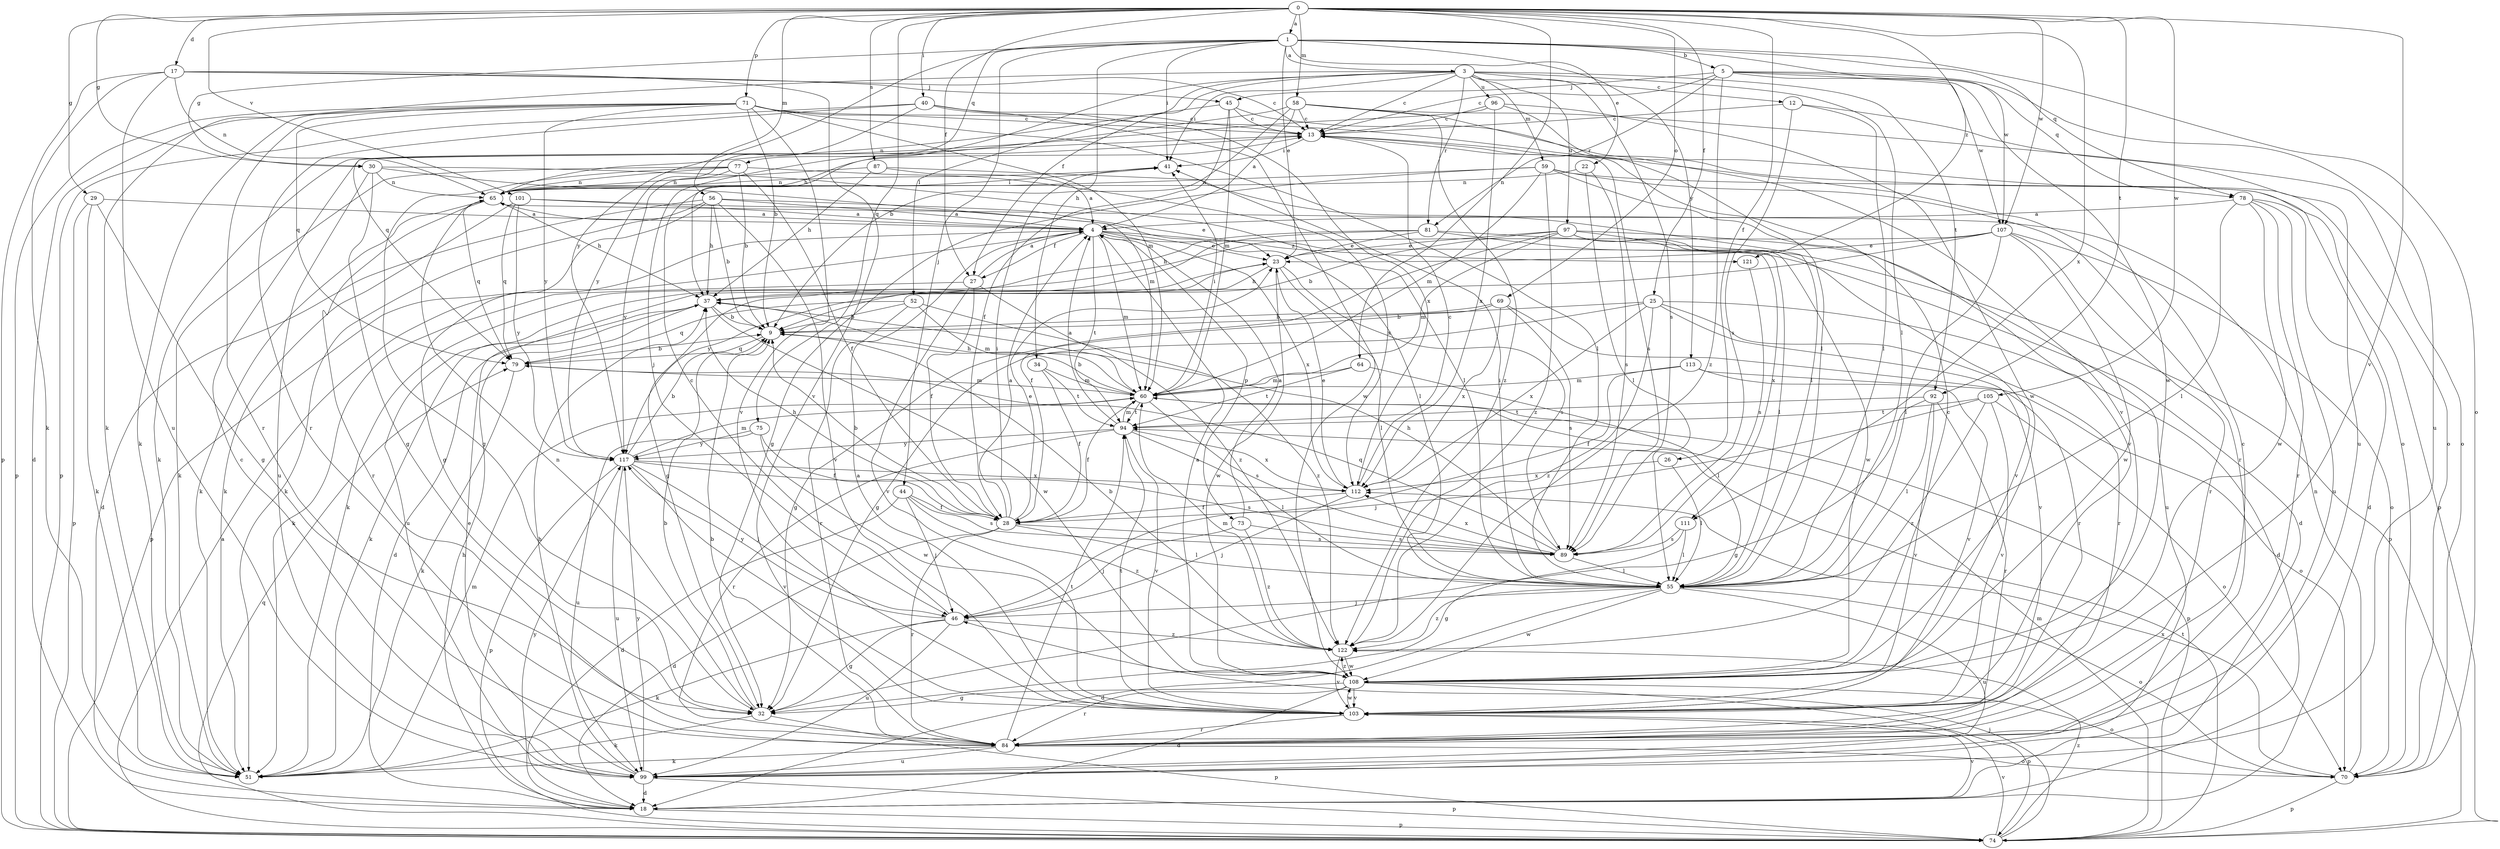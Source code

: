 strict digraph  {
0;
1;
3;
4;
5;
9;
12;
13;
17;
18;
22;
23;
25;
26;
27;
28;
29;
30;
32;
34;
37;
40;
41;
44;
45;
46;
51;
52;
55;
56;
58;
59;
60;
64;
65;
69;
70;
71;
73;
74;
75;
77;
78;
79;
81;
84;
87;
89;
92;
94;
96;
97;
99;
101;
103;
105;
107;
108;
111;
112;
113;
117;
121;
122;
0 -> 1  [label=a];
0 -> 17  [label=d];
0 -> 25  [label=f];
0 -> 26  [label=f];
0 -> 27  [label=f];
0 -> 29  [label=g];
0 -> 30  [label=g];
0 -> 40  [label=i];
0 -> 56  [label=m];
0 -> 58  [label=m];
0 -> 64  [label=n];
0 -> 69  [label=o];
0 -> 71  [label=p];
0 -> 75  [label=q];
0 -> 87  [label=s];
0 -> 92  [label=t];
0 -> 101  [label=v];
0 -> 103  [label=v];
0 -> 105  [label=w];
0 -> 107  [label=w];
0 -> 111  [label=x];
0 -> 121  [label=z];
1 -> 3  [label=a];
1 -> 5  [label=b];
1 -> 22  [label=e];
1 -> 23  [label=e];
1 -> 30  [label=g];
1 -> 34  [label=h];
1 -> 41  [label=i];
1 -> 44  [label=j];
1 -> 70  [label=o];
1 -> 77  [label=q];
1 -> 78  [label=q];
1 -> 107  [label=w];
1 -> 113  [label=y];
1 -> 117  [label=y];
3 -> 12  [label=c];
3 -> 13  [label=c];
3 -> 27  [label=f];
3 -> 37  [label=h];
3 -> 41  [label=i];
3 -> 51  [label=k];
3 -> 52  [label=l];
3 -> 55  [label=l];
3 -> 59  [label=m];
3 -> 81  [label=r];
3 -> 89  [label=s];
3 -> 92  [label=t];
3 -> 96  [label=u];
3 -> 97  [label=u];
4 -> 23  [label=e];
4 -> 27  [label=f];
4 -> 60  [label=m];
4 -> 73  [label=p];
4 -> 74  [label=p];
4 -> 94  [label=t];
4 -> 111  [label=x];
4 -> 112  [label=x];
4 -> 121  [label=z];
5 -> 13  [label=c];
5 -> 45  [label=j];
5 -> 78  [label=q];
5 -> 81  [label=r];
5 -> 99  [label=u];
5 -> 107  [label=w];
5 -> 108  [label=w];
5 -> 122  [label=z];
9 -> 79  [label=q];
12 -> 13  [label=c];
12 -> 55  [label=l];
12 -> 89  [label=s];
12 -> 99  [label=u];
13 -> 41  [label=i];
13 -> 51  [label=k];
13 -> 89  [label=s];
17 -> 13  [label=c];
17 -> 45  [label=j];
17 -> 51  [label=k];
17 -> 65  [label=n];
17 -> 74  [label=p];
17 -> 99  [label=u];
17 -> 103  [label=v];
18 -> 37  [label=h];
18 -> 74  [label=p];
18 -> 103  [label=v];
18 -> 117  [label=y];
22 -> 55  [label=l];
22 -> 65  [label=n];
22 -> 89  [label=s];
23 -> 37  [label=h];
23 -> 55  [label=l];
23 -> 89  [label=s];
23 -> 99  [label=u];
23 -> 108  [label=w];
25 -> 9  [label=b];
25 -> 18  [label=d];
25 -> 32  [label=g];
25 -> 84  [label=r];
25 -> 103  [label=v];
25 -> 112  [label=x];
25 -> 122  [label=z];
26 -> 55  [label=l];
26 -> 112  [label=x];
27 -> 4  [label=a];
27 -> 28  [label=f];
27 -> 51  [label=k];
27 -> 103  [label=v];
27 -> 122  [label=z];
28 -> 4  [label=a];
28 -> 9  [label=b];
28 -> 18  [label=d];
28 -> 23  [label=e];
28 -> 37  [label=h];
28 -> 41  [label=i];
28 -> 55  [label=l];
28 -> 84  [label=r];
28 -> 89  [label=s];
29 -> 4  [label=a];
29 -> 32  [label=g];
29 -> 51  [label=k];
29 -> 74  [label=p];
30 -> 32  [label=g];
30 -> 55  [label=l];
30 -> 60  [label=m];
30 -> 65  [label=n];
30 -> 99  [label=u];
32 -> 9  [label=b];
32 -> 51  [label=k];
32 -> 65  [label=n];
32 -> 74  [label=p];
34 -> 28  [label=f];
34 -> 60  [label=m];
34 -> 94  [label=t];
37 -> 9  [label=b];
37 -> 18  [label=d];
37 -> 51  [label=k];
37 -> 108  [label=w];
40 -> 13  [label=c];
40 -> 74  [label=p];
40 -> 84  [label=r];
40 -> 108  [label=w];
40 -> 112  [label=x];
40 -> 117  [label=y];
41 -> 65  [label=n];
44 -> 18  [label=d];
44 -> 28  [label=f];
44 -> 46  [label=j];
44 -> 89  [label=s];
44 -> 122  [label=z];
45 -> 13  [label=c];
45 -> 28  [label=f];
45 -> 60  [label=m];
45 -> 65  [label=n];
45 -> 70  [label=o];
46 -> 13  [label=c];
46 -> 32  [label=g];
46 -> 51  [label=k];
46 -> 99  [label=u];
46 -> 117  [label=y];
46 -> 122  [label=z];
51 -> 60  [label=m];
52 -> 9  [label=b];
52 -> 60  [label=m];
52 -> 79  [label=q];
52 -> 84  [label=r];
52 -> 122  [label=z];
55 -> 18  [label=d];
55 -> 41  [label=i];
55 -> 46  [label=j];
55 -> 70  [label=o];
55 -> 99  [label=u];
55 -> 108  [label=w];
55 -> 122  [label=z];
56 -> 4  [label=a];
56 -> 9  [label=b];
56 -> 18  [label=d];
56 -> 23  [label=e];
56 -> 32  [label=g];
56 -> 37  [label=h];
56 -> 51  [label=k];
56 -> 103  [label=v];
58 -> 4  [label=a];
58 -> 9  [label=b];
58 -> 13  [label=c];
58 -> 46  [label=j];
58 -> 70  [label=o];
58 -> 103  [label=v];
58 -> 122  [label=z];
59 -> 32  [label=g];
59 -> 60  [label=m];
59 -> 65  [label=n];
59 -> 74  [label=p];
59 -> 84  [label=r];
59 -> 103  [label=v];
59 -> 122  [label=z];
60 -> 9  [label=b];
60 -> 28  [label=f];
60 -> 37  [label=h];
60 -> 41  [label=i];
60 -> 74  [label=p];
60 -> 89  [label=s];
60 -> 94  [label=t];
64 -> 55  [label=l];
64 -> 60  [label=m];
64 -> 94  [label=t];
65 -> 4  [label=a];
65 -> 37  [label=h];
65 -> 41  [label=i];
65 -> 51  [label=k];
65 -> 79  [label=q];
65 -> 84  [label=r];
69 -> 9  [label=b];
69 -> 32  [label=g];
69 -> 84  [label=r];
69 -> 89  [label=s];
69 -> 112  [label=x];
70 -> 65  [label=n];
70 -> 74  [label=p];
70 -> 112  [label=x];
71 -> 9  [label=b];
71 -> 13  [label=c];
71 -> 18  [label=d];
71 -> 51  [label=k];
71 -> 55  [label=l];
71 -> 60  [label=m];
71 -> 70  [label=o];
71 -> 74  [label=p];
71 -> 79  [label=q];
71 -> 84  [label=r];
71 -> 103  [label=v];
71 -> 117  [label=y];
73 -> 4  [label=a];
73 -> 46  [label=j];
73 -> 89  [label=s];
73 -> 122  [label=z];
74 -> 4  [label=a];
74 -> 46  [label=j];
74 -> 60  [label=m];
74 -> 79  [label=q];
74 -> 94  [label=t];
74 -> 103  [label=v];
74 -> 122  [label=z];
75 -> 28  [label=f];
75 -> 99  [label=u];
75 -> 108  [label=w];
75 -> 117  [label=y];
77 -> 9  [label=b];
77 -> 28  [label=f];
77 -> 32  [label=g];
77 -> 51  [label=k];
77 -> 65  [label=n];
77 -> 112  [label=x];
77 -> 117  [label=y];
78 -> 4  [label=a];
78 -> 18  [label=d];
78 -> 55  [label=l];
78 -> 84  [label=r];
78 -> 99  [label=u];
78 -> 108  [label=w];
79 -> 9  [label=b];
79 -> 51  [label=k];
79 -> 60  [label=m];
81 -> 18  [label=d];
81 -> 23  [label=e];
81 -> 32  [label=g];
81 -> 37  [label=h];
81 -> 74  [label=p];
84 -> 9  [label=b];
84 -> 13  [label=c];
84 -> 51  [label=k];
84 -> 70  [label=o];
84 -> 94  [label=t];
84 -> 99  [label=u];
87 -> 4  [label=a];
87 -> 37  [label=h];
87 -> 55  [label=l];
87 -> 65  [label=n];
89 -> 37  [label=h];
89 -> 55  [label=l];
89 -> 79  [label=q];
89 -> 112  [label=x];
92 -> 32  [label=g];
92 -> 55  [label=l];
92 -> 84  [label=r];
92 -> 94  [label=t];
92 -> 103  [label=v];
94 -> 4  [label=a];
94 -> 55  [label=l];
94 -> 60  [label=m];
94 -> 84  [label=r];
94 -> 103  [label=v];
94 -> 112  [label=x];
94 -> 117  [label=y];
96 -> 13  [label=c];
96 -> 55  [label=l];
96 -> 79  [label=q];
96 -> 108  [label=w];
96 -> 112  [label=x];
97 -> 9  [label=b];
97 -> 23  [label=e];
97 -> 28  [label=f];
97 -> 55  [label=l];
97 -> 60  [label=m];
97 -> 99  [label=u];
97 -> 103  [label=v];
97 -> 108  [label=w];
99 -> 13  [label=c];
99 -> 18  [label=d];
99 -> 23  [label=e];
99 -> 37  [label=h];
99 -> 74  [label=p];
99 -> 117  [label=y];
101 -> 4  [label=a];
101 -> 51  [label=k];
101 -> 55  [label=l];
101 -> 79  [label=q];
101 -> 117  [label=y];
103 -> 4  [label=a];
103 -> 84  [label=r];
103 -> 94  [label=t];
103 -> 108  [label=w];
105 -> 46  [label=j];
105 -> 70  [label=o];
105 -> 94  [label=t];
105 -> 103  [label=v];
105 -> 122  [label=z];
107 -> 23  [label=e];
107 -> 51  [label=k];
107 -> 55  [label=l];
107 -> 70  [label=o];
107 -> 84  [label=r];
107 -> 108  [label=w];
107 -> 117  [label=y];
108 -> 4  [label=a];
108 -> 13  [label=c];
108 -> 18  [label=d];
108 -> 32  [label=g];
108 -> 70  [label=o];
108 -> 74  [label=p];
108 -> 84  [label=r];
108 -> 103  [label=v];
108 -> 122  [label=z];
111 -> 32  [label=g];
111 -> 55  [label=l];
111 -> 89  [label=s];
112 -> 13  [label=c];
112 -> 23  [label=e];
112 -> 28  [label=f];
112 -> 46  [label=j];
113 -> 28  [label=f];
113 -> 60  [label=m];
113 -> 70  [label=o];
113 -> 103  [label=v];
117 -> 9  [label=b];
117 -> 46  [label=j];
117 -> 60  [label=m];
117 -> 74  [label=p];
117 -> 89  [label=s];
117 -> 99  [label=u];
117 -> 103  [label=v];
117 -> 112  [label=x];
121 -> 89  [label=s];
122 -> 9  [label=b];
122 -> 60  [label=m];
122 -> 103  [label=v];
122 -> 108  [label=w];
}
